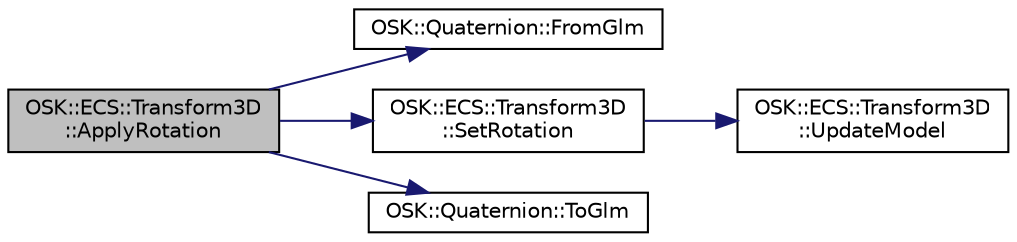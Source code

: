 digraph "OSK::ECS::Transform3D::ApplyRotation"
{
 // LATEX_PDF_SIZE
  edge [fontname="Helvetica",fontsize="10",labelfontname="Helvetica",labelfontsize="10"];
  node [fontname="Helvetica",fontsize="10",shape=record];
  rankdir="LR";
  Node1 [label="OSK::ECS::Transform3D\l::ApplyRotation",height=0.2,width=0.4,color="black", fillcolor="grey75", style="filled", fontcolor="black",tooltip="Aplica una rotación al transform."];
  Node1 -> Node2 [color="midnightblue",fontsize="10",style="solid",fontname="Helvetica"];
  Node2 [label="OSK::Quaternion::FromGlm",height=0.2,width=0.4,color="black", fillcolor="white", style="filled",URL="$class_o_s_k_1_1_quaternion.html#a0cbf0edcbfd33647de6fa20d641d2216",tooltip="Crea un cuaternión a partir del dado."];
  Node1 -> Node3 [color="midnightblue",fontsize="10",style="solid",fontname="Helvetica"];
  Node3 [label="OSK::ECS::Transform3D\l::SetRotation",height=0.2,width=0.4,color="black", fillcolor="white", style="filled",URL="$class_o_s_k_1_1_e_c_s_1_1_transform3_d.html#a5e6b4d0eb8915eefd7bcd0aeaa424163",tooltip="Establece la rotación."];
  Node3 -> Node4 [color="midnightblue",fontsize="10",style="solid",fontname="Helvetica"];
  Node4 [label="OSK::ECS::Transform3D\l::UpdateModel",height=0.2,width=0.4,color="black", fillcolor="white", style="filled",URL="$class_o_s_k_1_1_e_c_s_1_1_transform3_d.html#a64ea91f4fb800524683b5f0332e562cb",tooltip="Actualiza la matriz modelo, y la de sus hijos."];
  Node1 -> Node5 [color="midnightblue",fontsize="10",style="solid",fontname="Helvetica"];
  Node5 [label="OSK::Quaternion::ToGlm",height=0.2,width=0.4,color="black", fillcolor="white", style="filled",URL="$class_o_s_k_1_1_quaternion.html#ac88cc76e26ff73c65e593e6273c8f4e9",tooltip="Devuelve el cuaternión en formato GLM."];
}
